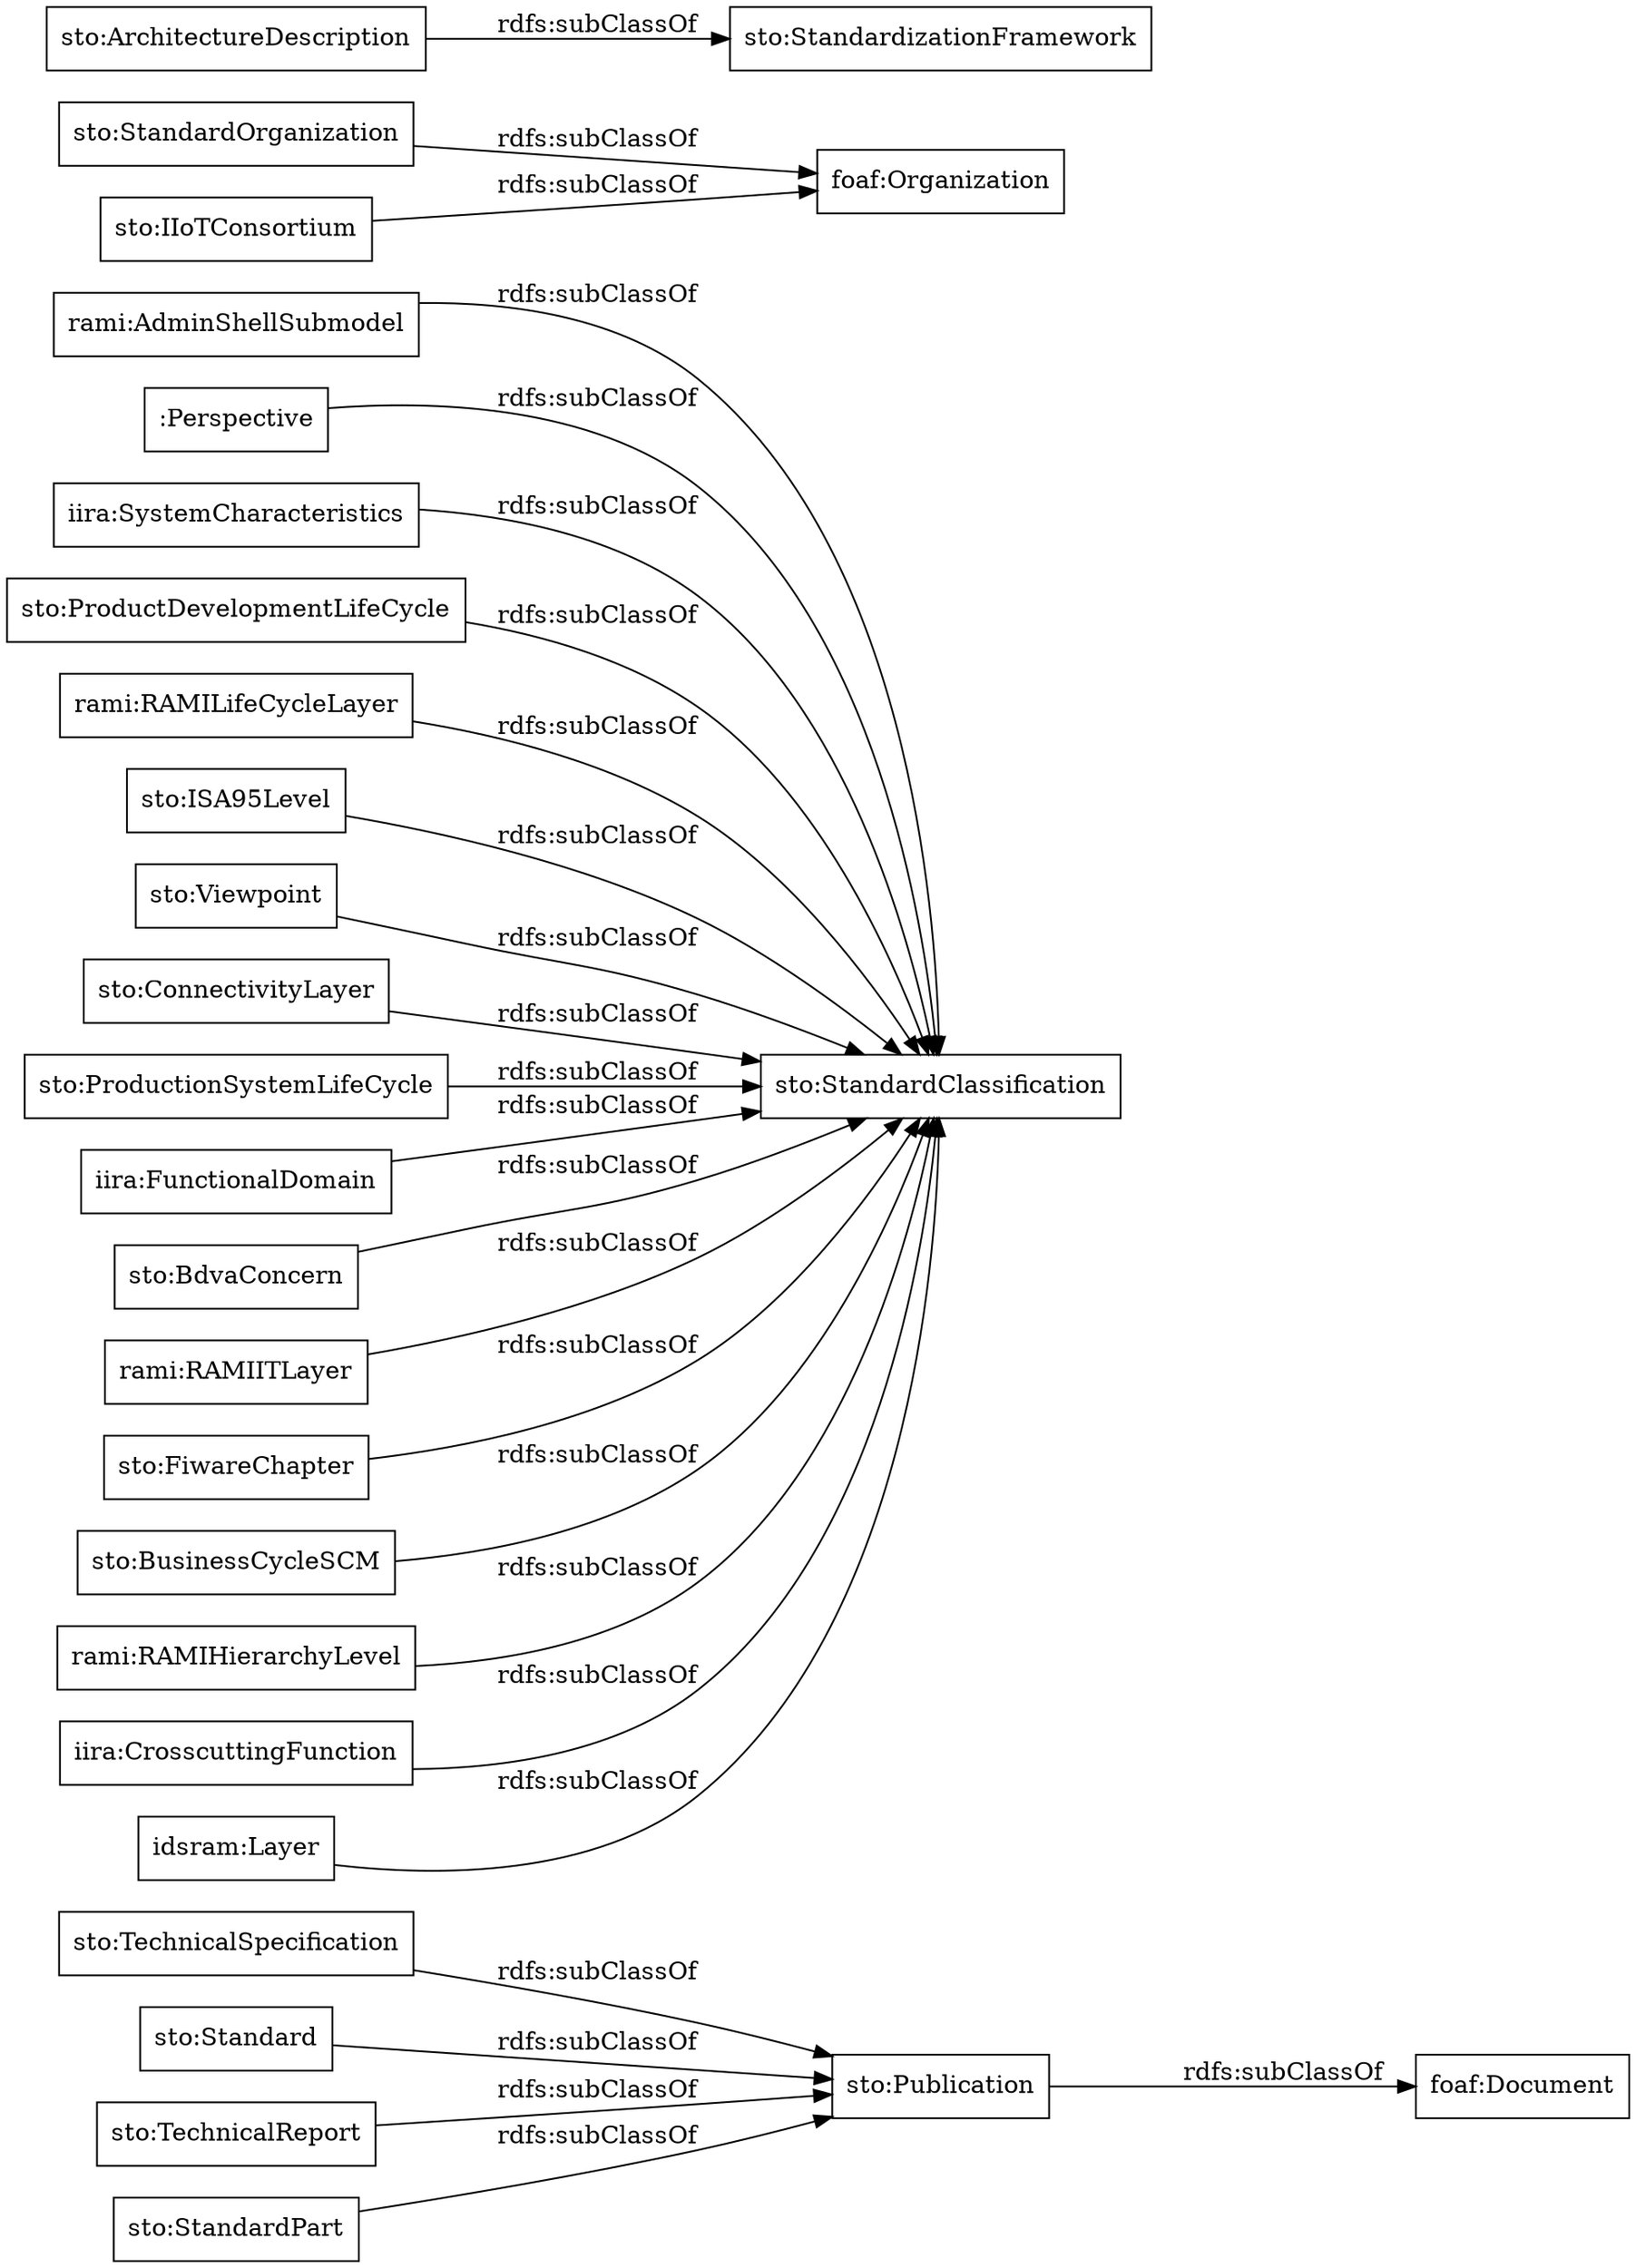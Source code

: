 digraph ar2dtool_diagram { 
rankdir=LR;
size="1000"
node [shape = rectangle, color="black"]; "foaf:Document" "rami:AdminShellSubmodel" ":Perspective" "iira:SystemCharacteristics" "sto:ProductDevelopmentLifeCycle" "rami:RAMILifeCycleLayer" "sto:ISA95Level" "sto:Viewpoint" "sto:TechnicalSpecification" "sto:Standard" "sto:Publication" "sto:ConnectivityLayer" "foaf:Organization" "sto:TechnicalReport" "sto:StandardOrganization" "sto:ProductionSystemLifeCycle" "iira:FunctionalDomain" "sto:BdvaConcern" "sto:StandardPart" "sto:StandardizationFramework" "sto:ArchitectureDescription" "rami:RAMIITLayer" "sto:FiwareChapter" "sto:BusinessCycleSCM" "sto:IIoTConsortium" "sto:StandardClassification" "rami:RAMIHierarchyLevel" "iira:CrosscuttingFunction" "idsram:Layer" ; /*classes style*/
	"iira:CrosscuttingFunction" -> "sto:StandardClassification" [ label = "rdfs:subClassOf" ];
	"rami:RAMIHierarchyLevel" -> "sto:StandardClassification" [ label = "rdfs:subClassOf" ];
	"iira:FunctionalDomain" -> "sto:StandardClassification" [ label = "rdfs:subClassOf" ];
	"rami:RAMIITLayer" -> "sto:StandardClassification" [ label = "rdfs:subClassOf" ];
	"sto:ArchitectureDescription" -> "sto:StandardizationFramework" [ label = "rdfs:subClassOf" ];
	"sto:StandardOrganization" -> "foaf:Organization" [ label = "rdfs:subClassOf" ];
	"sto:ConnectivityLayer" -> "sto:StandardClassification" [ label = "rdfs:subClassOf" ];
	"rami:RAMILifeCycleLayer" -> "sto:StandardClassification" [ label = "rdfs:subClassOf" ];
	"sto:Viewpoint" -> "sto:StandardClassification" [ label = "rdfs:subClassOf" ];
	"sto:BdvaConcern" -> "sto:StandardClassification" [ label = "rdfs:subClassOf" ];
	"sto:TechnicalReport" -> "sto:Publication" [ label = "rdfs:subClassOf" ];
	"sto:Publication" -> "foaf:Document" [ label = "rdfs:subClassOf" ];
	"sto:ISA95Level" -> "sto:StandardClassification" [ label = "rdfs:subClassOf" ];
	"sto:ProductDevelopmentLifeCycle" -> "sto:StandardClassification" [ label = "rdfs:subClassOf" ];
	"sto:TechnicalSpecification" -> "sto:Publication" [ label = "rdfs:subClassOf" ];
	"iira:SystemCharacteristics" -> "sto:StandardClassification" [ label = "rdfs:subClassOf" ];
	":Perspective" -> "sto:StandardClassification" [ label = "rdfs:subClassOf" ];
	"sto:StandardPart" -> "sto:Publication" [ label = "rdfs:subClassOf" ];
	"sto:BusinessCycleSCM" -> "sto:StandardClassification" [ label = "rdfs:subClassOf" ];
	"sto:FiwareChapter" -> "sto:StandardClassification" [ label = "rdfs:subClassOf" ];
	"sto:ProductionSystemLifeCycle" -> "sto:StandardClassification" [ label = "rdfs:subClassOf" ];
	"sto:IIoTConsortium" -> "foaf:Organization" [ label = "rdfs:subClassOf" ];
	"idsram:Layer" -> "sto:StandardClassification" [ label = "rdfs:subClassOf" ];
	"rami:AdminShellSubmodel" -> "sto:StandardClassification" [ label = "rdfs:subClassOf" ];
	"sto:Standard" -> "sto:Publication" [ label = "rdfs:subClassOf" ];

}
